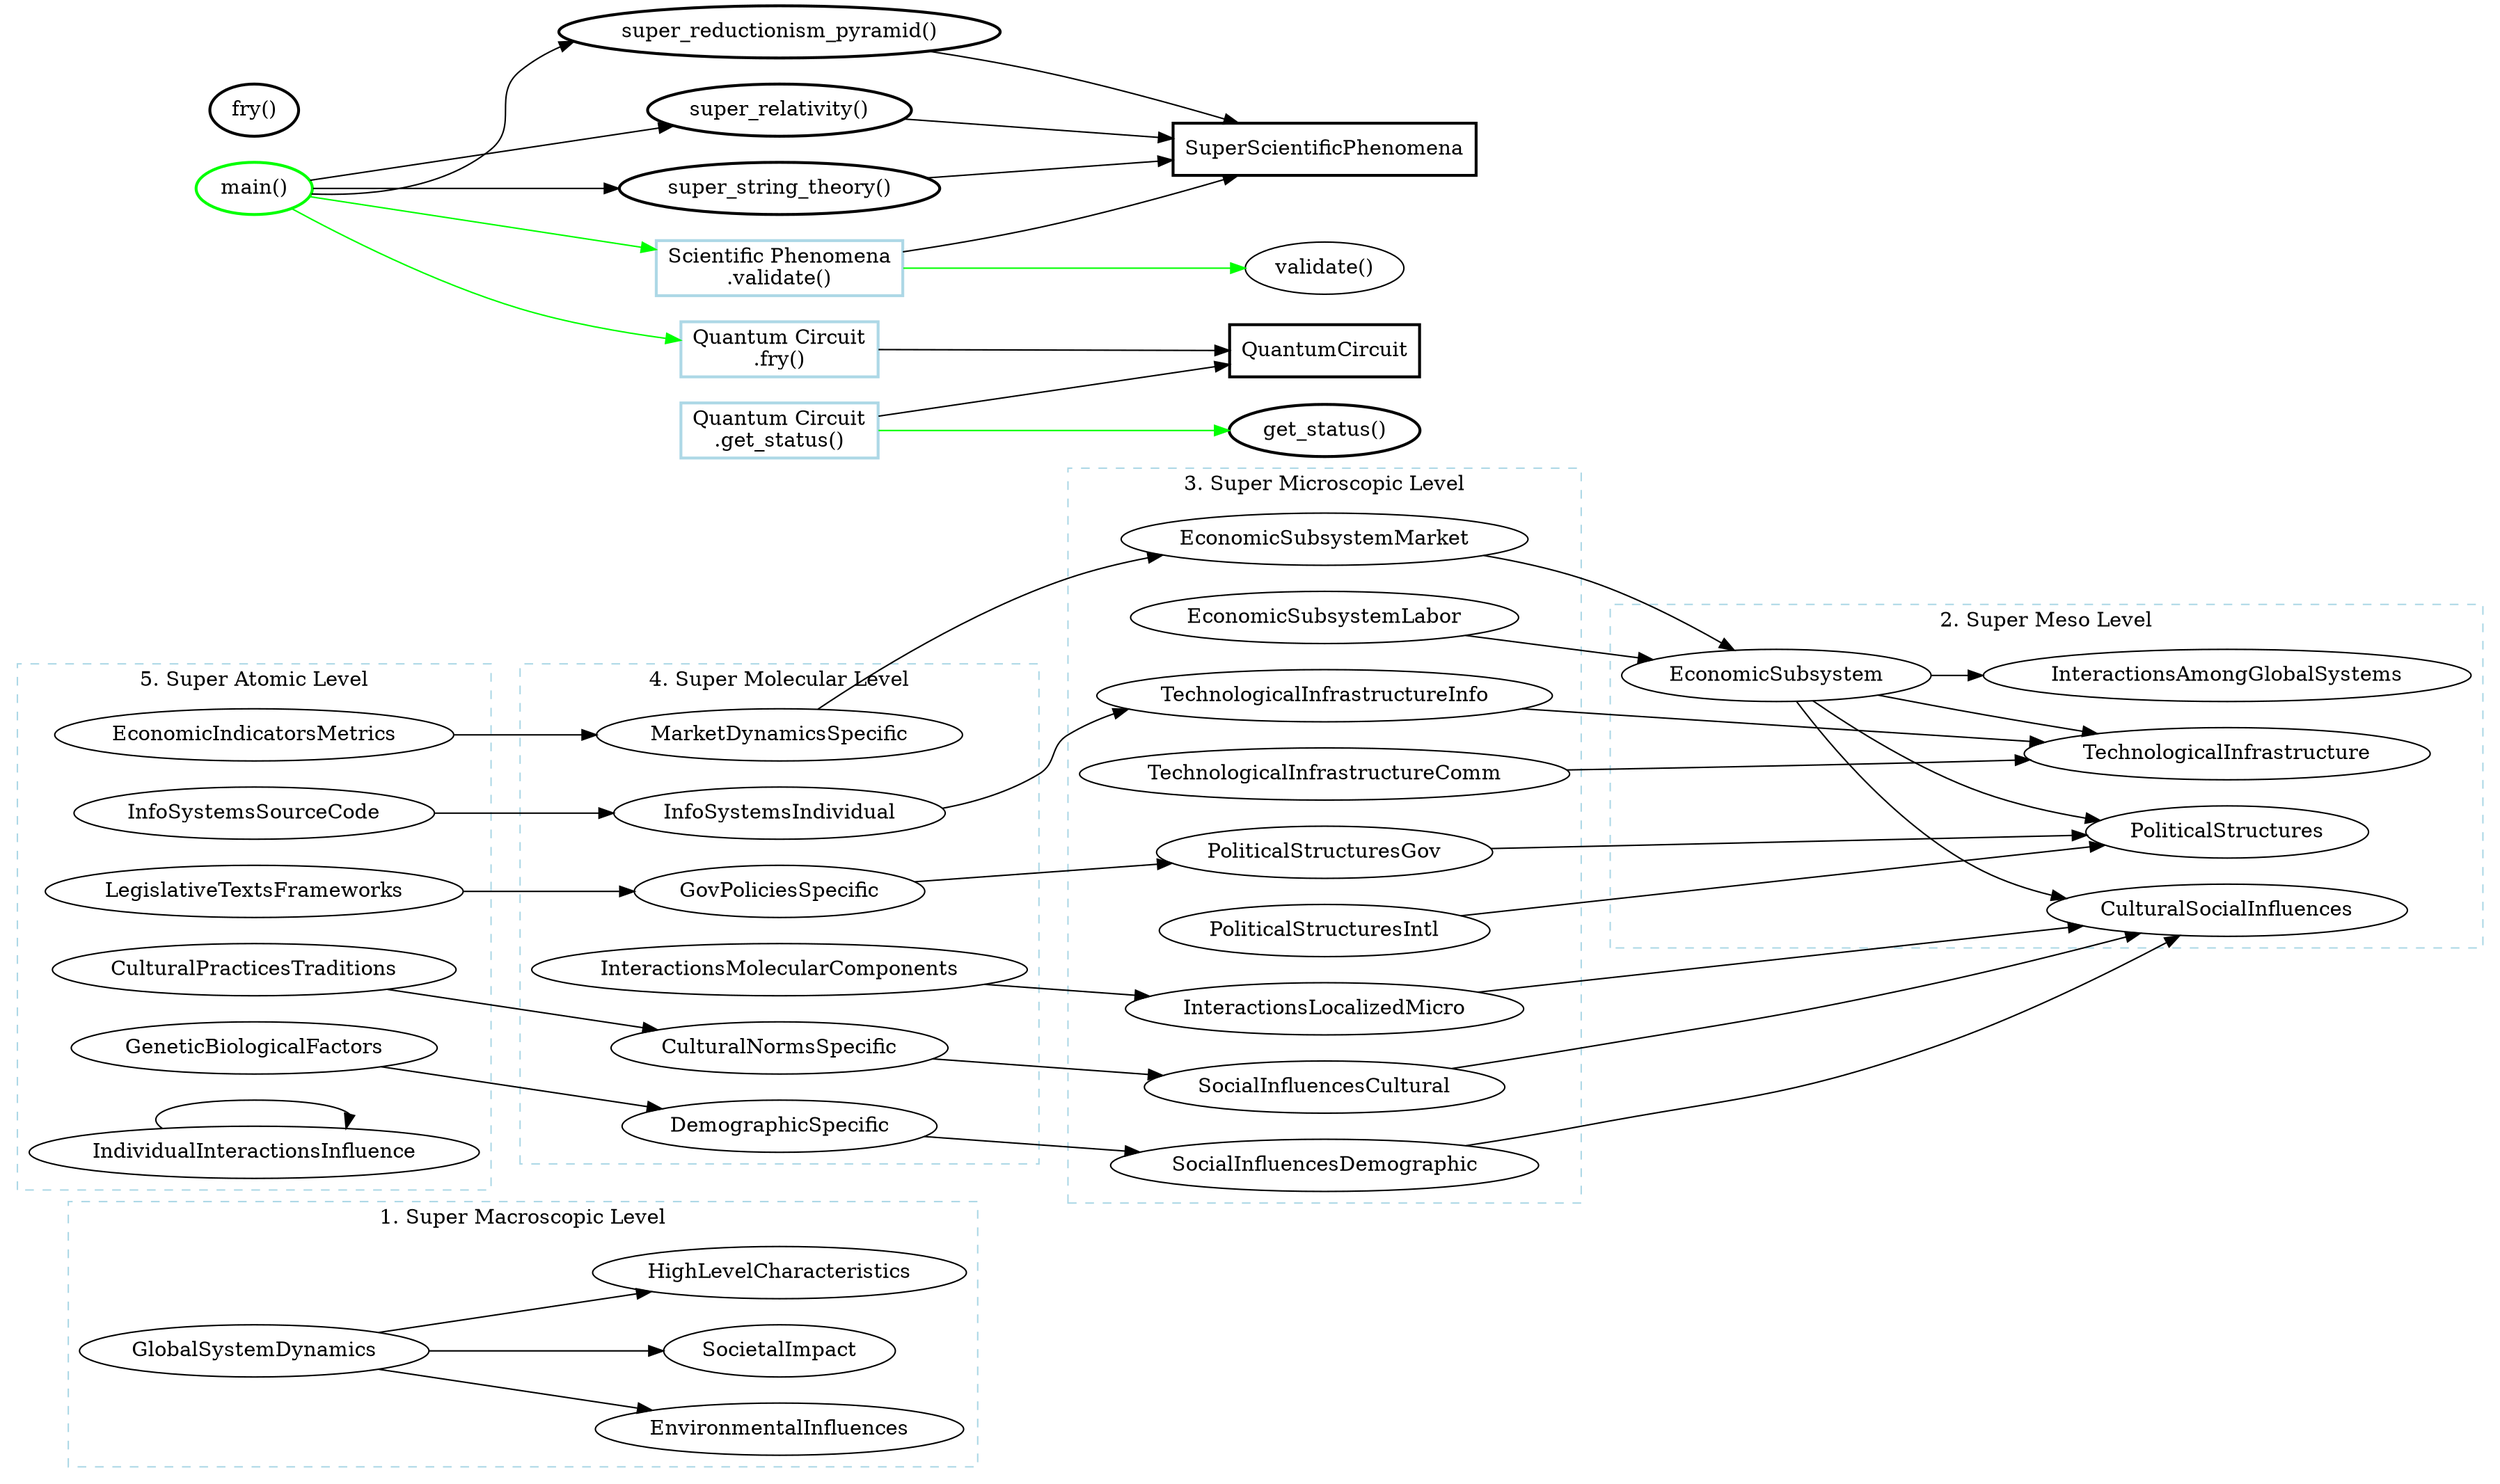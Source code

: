 digraph square_layout {
    rankdir=LR;
    
    // Super Macroscopic Level
    subgraph cluster_super_macroscopic_level {
        label="1. Super Macroscopic Level";
        color=lightblue;
        style=dashed;

        GlobalSystemDynamics;
        EnvironmentalInfluences;
        SocietalImpact;
        HighLevelCharacteristics;
    }

    // Super Meso Level
    subgraph cluster_super_meso_level {
        label="2. Super Meso Level";
        color=lightblue;
        style=dashed;

        EconomicSubsystem;
        TechnologicalInfrastructure;
        PoliticalStructures;
        CulturalSocialInfluences;
        InteractionsAmongGlobalSystems;
    }

    // Super Microscopic Level
    subgraph cluster_super_microscopic_level {
        label="3. Super Microscopic Level";
        color=lightblue;
        style=dashed;

        EconomicSubsystemMarket;
        EconomicSubsystemLabor;
        TechnologicalInfrastructureInfo;
        TechnologicalInfrastructureComm;
        PoliticalStructuresGov;
        PoliticalStructuresIntl;
        SocialInfluencesCultural;
        SocialInfluencesDemographic;
        InteractionsLocalizedMicro;
    }

    // Super Molecular Level
    subgraph cluster_super_molecular_level {
        label="4. Super Molecular Level";
        color=lightblue;
        style=dashed;

        MarketDynamicsSpecific;
        InfoSystemsIndividual;
        GovPoliciesSpecific;
        CulturalNormsSpecific;
        DemographicSpecific;
        InteractionsMolecularComponents;
    }

    // Super Atomic Level
    subgraph cluster_super_atomic_level {
        label="5. Super Atomic Level";
        color=lightblue;
        style=dashed;

        EconomicIndicatorsMetrics;
        InfoSystemsSourceCode;
        LegislativeTextsFrameworks;
        CulturalPracticesTraditions;
        GeneticBiologicalFactors;
        IndividualInteractionsInfluence;
    }

    Phenomena [label="SuperScientificPhenomena", shape=box, style=bold];
    validate [label="validate()", shape=ellipse];
    
    Circuit [label="QuantumCircuit", shape=box, style=bold];
    fry [label="fry()", shape=ellipse, style=bold];
    get_status [label="get_status()", shape=ellipse, style=bold];
    
    main [label="main()", shape=ellipse, color=green, style=bold];
    super_reductionism_pyramid [label="super_reductionism_pyramid()", shape=ellipse, style=bold];
    super_relativity [label="super_relativity()", shape=ellipse, style=bold];
    super_string_theory [label="super_string_theory()", shape=ellipse, style=bold];
    
    scientific_phenomena_validate [label="Scientific Phenomena\n.validate()", shape=box, color=lightblue, style=bold];
    quantum_circuit_fry [label="Quantum Circuit\n.fry()", shape=box, color=lightblue, style=bold];
    quantum_circuit_get_status [label="Quantum Circuit\n.get_status()", shape=box, color=lightblue, style=bold];

    // Connections
    GlobalSystemDynamics -> EnvironmentalInfluences;
    GlobalSystemDynamics -> SocietalImpact;
    GlobalSystemDynamics -> HighLevelCharacteristics;

    EconomicSubsystem -> TechnologicalInfrastructure;
    EconomicSubsystem -> PoliticalStructures;
    EconomicSubsystem -> CulturalSocialInfluences;
    EconomicSubsystem -> InteractionsAmongGlobalSystems;

    EconomicSubsystemMarket -> EconomicSubsystem;
    EconomicSubsystemLabor -> EconomicSubsystem;
    TechnologicalInfrastructureInfo -> TechnologicalInfrastructure;
    TechnologicalInfrastructureComm -> TechnologicalInfrastructure;
    PoliticalStructuresGov -> PoliticalStructures;
    PoliticalStructuresIntl -> PoliticalStructures;
    SocialInfluencesCultural -> CulturalSocialInfluences;
    SocialInfluencesDemographic -> CulturalSocialInfluences;
    InteractionsLocalizedMicro -> CulturalSocialInfluences;

    MarketDynamicsSpecific -> EconomicSubsystemMarket;
    InfoSystemsIndividual -> TechnologicalInfrastructureInfo;
    GovPoliciesSpecific -> PoliticalStructuresGov;
    CulturalNormsSpecific -> SocialInfluencesCultural;
    DemographicSpecific -> SocialInfluencesDemographic;
    InteractionsMolecularComponents -> InteractionsLocalizedMicro;

    EconomicIndicatorsMetrics -> MarketDynamicsSpecific;
    InfoSystemsSourceCode -> InfoSystemsIndividual;
    LegislativeTextsFrameworks -> GovPoliciesSpecific;
    CulturalPracticesTraditions -> CulturalNormsSpecific;
    GeneticBiologicalFactors -> DemographicSpecific;
    IndividualInteractionsInfluence -> IndividualInteractionsInfluence;

    main -> super_reductionism_pyramid;
    main -> super_relativity;
    main -> super_string_theory;
    main -> scientific_phenomena_validate [color=green];
    main -> quantum_circuit_fry [color=green];

    super_reductionism_pyramid -> Phenomena;
    super_relativity -> Phenomena;
    super_string_theory -> Phenomena;

    scientific_phenomena_validate -> Phenomena;

    quantum_circuit_fry -> Circuit;
    quantum_circuit_get_status -> Circuit;
    scientific_phenomena_validate -> validate [color=green];
    quantum_circuit_get_status -> get_status [color=green];
}
